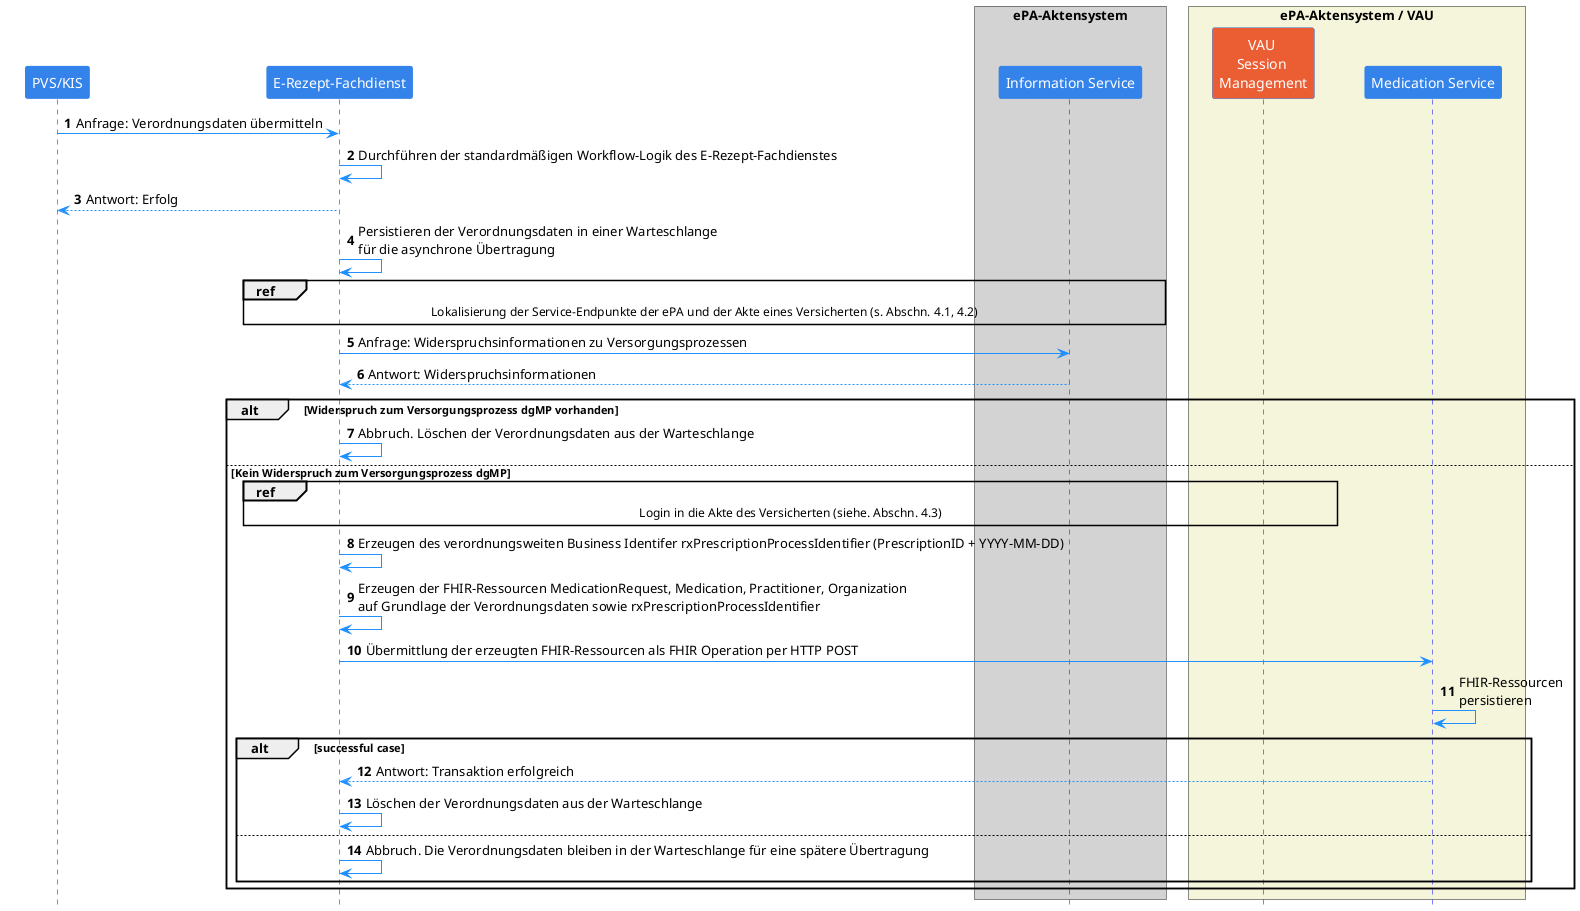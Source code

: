 @startuml

skinparam Shadowing false
skinparam ParticipantPadding 20
skinparam BoxPadding 10

skinparam sequence {
    ArrowColor DodgerBlue
    ActorBorderColor DodgerBlue
    LifeLineBorderColor Blue

    ParticipantBackgroundColor #3483eb
    ParticipantBorderColor #3483eb
    ParticipantFontSize 14
    ParticipantFontColor White

    ActorBackgroundColor #3483eb
    ActorFontSize 14
    NoteBackgroundColor #3483eb
}

hide footbox
autonumber

participant "PVS/KIS" as PVS
participant "E-Rezept-Fachdienst" as ERFD

box "ePA-Aktensystem" #LightGray
    participant "Information Service" as IS
end box

box "ePA-Aktensystem / VAU" #Beige
    participant "VAU \nSession \nManagement" as VAU #eb5e34
    participant "Medication Service" as EPA
end box

PVS -> ERFD: Anfrage: Verordnungsdaten übermitteln
ERFD -> ERFD: Durchführen der standardmäßigen Workflow-Logik des E-Rezept-Fachdienstes
ERFD --> PVS: Antwort: Erfolg

ERFD -> ERFD: Persistieren der Verordnungsdaten in einer Warteschlange\nfür die asynchrone Übertragung

ref over ERFD, IS: Lokalisierung der Service-Endpunkte der ePA und der Akte eines Versicherten (s. Abschn. 4.1, 4.2)

ERFD -> IS: Anfrage: Widerspruchsinformationen zu Versorgungsprozessen
IS --> ERFD: Antwort: Widerspruchsinformationen

alt Widerspruch zum Versorgungsprozess dgMP vorhanden
    ERFD -> ERFD: Abbruch. Löschen der Verordnungsdaten aus der Warteschlange
else Kein Widerspruch zum Versorgungsprozess dgMP

    ref over ERFD, VAU: Login in die Akte des Versicherten (siehe. Abschn. 4.3)

    ERFD -> ERFD: Erzeugen des verordnungsweiten Business Identifer rxPrescriptionProcessIdentifier (PrescriptionID + YYYY-MM-DD)
    ERFD -> ERFD: Erzeugen der FHIR-Ressourcen MedicationRequest, Medication, Practitioner, Organization\nauf Grundlage der Verordnungsdaten sowie rxPrescriptionProcessIdentifier
    ERFD -> EPA: Übermittlung der erzeugten FHIR-Ressourcen als FHIR Operation per HTTP POST
    EPA -> EPA: FHIR-Ressourcen\npersistieren

    alt successful case
        EPA --> ERFD: Antwort: Transaktion erfolgreich
        ERFD -> ERFD: Löschen der Verordnungsdaten aus der Warteschlange
    else
        ERFD -> ERFD: Abbruch. Die Verordnungsdaten bleiben in der Warteschlange für eine spätere Übertragung
    end

end

@enduml